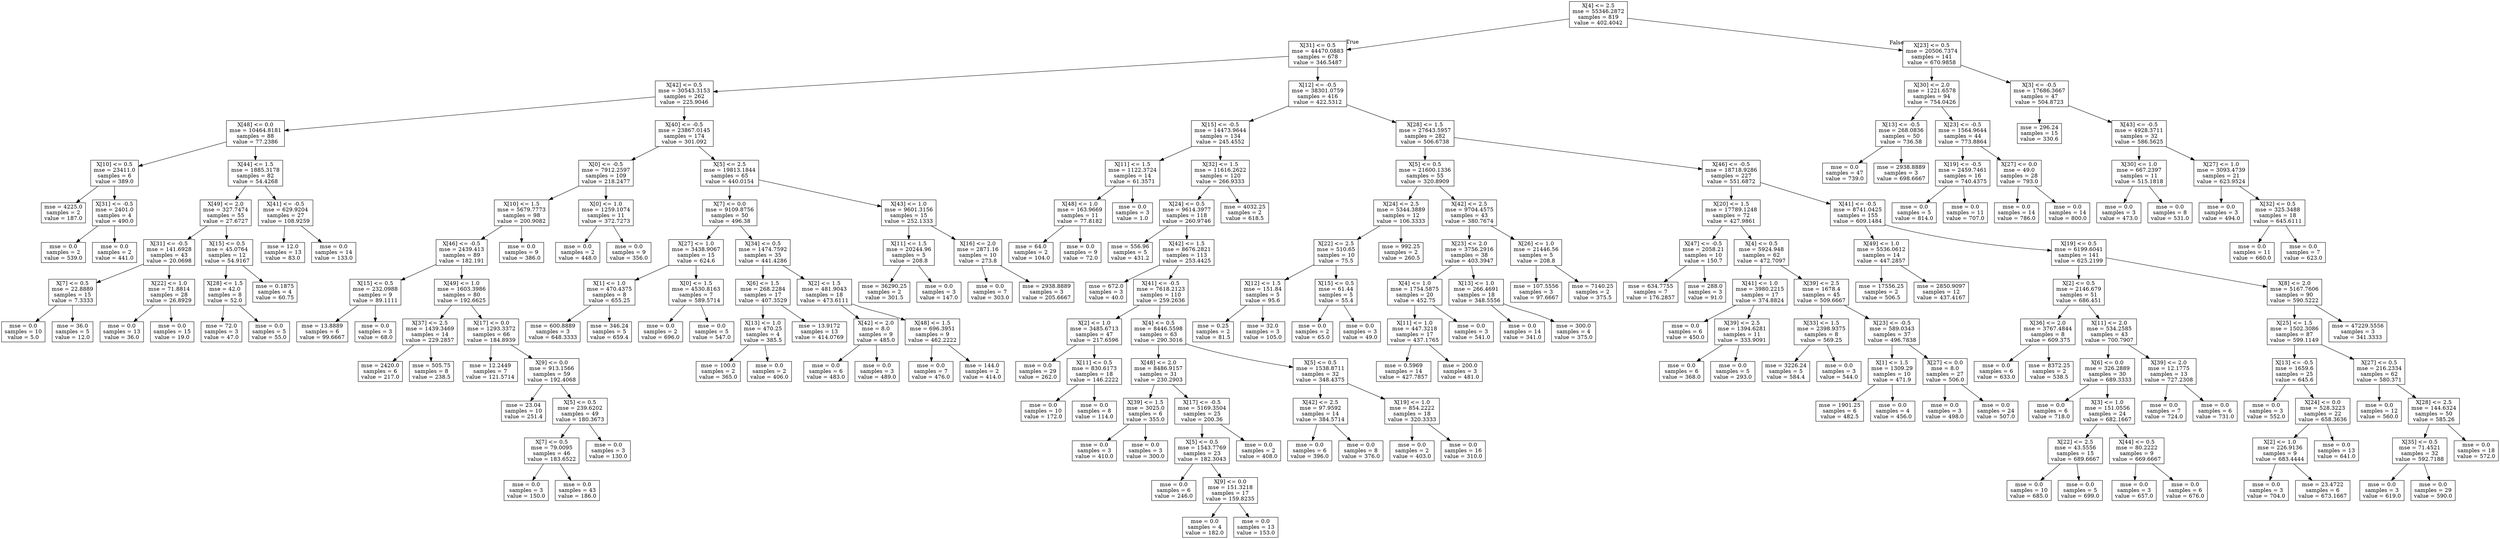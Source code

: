digraph Tree {
node [shape=box] ;
0 [label="X[4] <= 2.5\nmse = 55346.2872\nsamples = 819\nvalue = 402.4042"] ;
1 [label="X[31] <= 0.5\nmse = 44470.0883\nsamples = 678\nvalue = 346.5487"] ;
0 -> 1 [labeldistance=2.5, labelangle=45, headlabel="True"] ;
2 [label="X[42] <= 0.5\nmse = 30543.3153\nsamples = 262\nvalue = 225.9046"] ;
1 -> 2 ;
3 [label="X[48] <= 0.0\nmse = 10464.8181\nsamples = 88\nvalue = 77.2386"] ;
2 -> 3 ;
4 [label="X[10] <= 0.5\nmse = 23411.0\nsamples = 6\nvalue = 389.0"] ;
3 -> 4 ;
5 [label="mse = 4225.0\nsamples = 2\nvalue = 187.0"] ;
4 -> 5 ;
6 [label="X[31] <= -0.5\nmse = 2401.0\nsamples = 4\nvalue = 490.0"] ;
4 -> 6 ;
7 [label="mse = 0.0\nsamples = 2\nvalue = 539.0"] ;
6 -> 7 ;
8 [label="mse = 0.0\nsamples = 2\nvalue = 441.0"] ;
6 -> 8 ;
9 [label="X[44] <= 1.5\nmse = 1885.3178\nsamples = 82\nvalue = 54.4268"] ;
3 -> 9 ;
10 [label="X[49] <= 2.0\nmse = 327.7474\nsamples = 55\nvalue = 27.6727"] ;
9 -> 10 ;
11 [label="X[31] <= -0.5\nmse = 141.6928\nsamples = 43\nvalue = 20.0698"] ;
10 -> 11 ;
12 [label="X[7] <= 0.5\nmse = 22.8889\nsamples = 15\nvalue = 7.3333"] ;
11 -> 12 ;
13 [label="mse = 0.0\nsamples = 10\nvalue = 5.0"] ;
12 -> 13 ;
14 [label="mse = 36.0\nsamples = 5\nvalue = 12.0"] ;
12 -> 14 ;
15 [label="X[22] <= 1.0\nmse = 71.8814\nsamples = 28\nvalue = 26.8929"] ;
11 -> 15 ;
16 [label="mse = 0.0\nsamples = 13\nvalue = 36.0"] ;
15 -> 16 ;
17 [label="mse = 0.0\nsamples = 15\nvalue = 19.0"] ;
15 -> 17 ;
18 [label="X[15] <= 0.5\nmse = 45.0764\nsamples = 12\nvalue = 54.9167"] ;
10 -> 18 ;
19 [label="X[28] <= 1.5\nmse = 42.0\nsamples = 8\nvalue = 52.0"] ;
18 -> 19 ;
20 [label="mse = 72.0\nsamples = 3\nvalue = 47.0"] ;
19 -> 20 ;
21 [label="mse = 0.0\nsamples = 5\nvalue = 55.0"] ;
19 -> 21 ;
22 [label="mse = 0.1875\nsamples = 4\nvalue = 60.75"] ;
18 -> 22 ;
23 [label="X[41] <= -0.5\nmse = 629.9204\nsamples = 27\nvalue = 108.9259"] ;
9 -> 23 ;
24 [label="mse = 12.0\nsamples = 13\nvalue = 83.0"] ;
23 -> 24 ;
25 [label="mse = 0.0\nsamples = 14\nvalue = 133.0"] ;
23 -> 25 ;
26 [label="X[40] <= -0.5\nmse = 23867.0145\nsamples = 174\nvalue = 301.092"] ;
2 -> 26 ;
27 [label="X[0] <= -0.5\nmse = 7912.2597\nsamples = 109\nvalue = 218.2477"] ;
26 -> 27 ;
28 [label="X[10] <= 1.5\nmse = 5679.7773\nsamples = 98\nvalue = 200.9082"] ;
27 -> 28 ;
29 [label="X[46] <= -0.5\nmse = 2439.413\nsamples = 89\nvalue = 182.191"] ;
28 -> 29 ;
30 [label="X[15] <= 0.5\nmse = 232.0988\nsamples = 9\nvalue = 89.1111"] ;
29 -> 30 ;
31 [label="mse = 13.8889\nsamples = 6\nvalue = 99.6667"] ;
30 -> 31 ;
32 [label="mse = 0.0\nsamples = 3\nvalue = 68.0"] ;
30 -> 32 ;
33 [label="X[49] <= 1.0\nmse = 1603.3986\nsamples = 80\nvalue = 192.6625"] ;
29 -> 33 ;
34 [label="X[37] <= 2.5\nmse = 1439.3469\nsamples = 14\nvalue = 229.2857"] ;
33 -> 34 ;
35 [label="mse = 2420.0\nsamples = 6\nvalue = 217.0"] ;
34 -> 35 ;
36 [label="mse = 505.75\nsamples = 8\nvalue = 238.5"] ;
34 -> 36 ;
37 [label="X[17] <= 0.0\nmse = 1293.3372\nsamples = 66\nvalue = 184.8939"] ;
33 -> 37 ;
38 [label="mse = 12.2449\nsamples = 7\nvalue = 121.5714"] ;
37 -> 38 ;
39 [label="X[9] <= 0.0\nmse = 913.1566\nsamples = 59\nvalue = 192.4068"] ;
37 -> 39 ;
40 [label="mse = 23.04\nsamples = 10\nvalue = 251.4"] ;
39 -> 40 ;
41 [label="X[5] <= 0.5\nmse = 239.6202\nsamples = 49\nvalue = 180.3673"] ;
39 -> 41 ;
42 [label="X[7] <= 0.5\nmse = 79.0095\nsamples = 46\nvalue = 183.6522"] ;
41 -> 42 ;
43 [label="mse = 0.0\nsamples = 3\nvalue = 150.0"] ;
42 -> 43 ;
44 [label="mse = 0.0\nsamples = 43\nvalue = 186.0"] ;
42 -> 44 ;
45 [label="mse = 0.0\nsamples = 3\nvalue = 130.0"] ;
41 -> 45 ;
46 [label="mse = 0.0\nsamples = 9\nvalue = 386.0"] ;
28 -> 46 ;
47 [label="X[0] <= 1.0\nmse = 1259.1074\nsamples = 11\nvalue = 372.7273"] ;
27 -> 47 ;
48 [label="mse = 0.0\nsamples = 2\nvalue = 448.0"] ;
47 -> 48 ;
49 [label="mse = 0.0\nsamples = 9\nvalue = 356.0"] ;
47 -> 49 ;
50 [label="X[5] <= 2.5\nmse = 19813.1844\nsamples = 65\nvalue = 440.0154"] ;
26 -> 50 ;
51 [label="X[7] <= 0.0\nmse = 9109.8756\nsamples = 50\nvalue = 496.38"] ;
50 -> 51 ;
52 [label="X[27] <= 1.0\nmse = 3438.9067\nsamples = 15\nvalue = 624.6"] ;
51 -> 52 ;
53 [label="X[1] <= 1.0\nmse = 470.4375\nsamples = 8\nvalue = 655.25"] ;
52 -> 53 ;
54 [label="mse = 600.8889\nsamples = 3\nvalue = 648.3333"] ;
53 -> 54 ;
55 [label="mse = 346.24\nsamples = 5\nvalue = 659.4"] ;
53 -> 55 ;
56 [label="X[0] <= 1.5\nmse = 4530.8163\nsamples = 7\nvalue = 589.5714"] ;
52 -> 56 ;
57 [label="mse = 0.0\nsamples = 2\nvalue = 696.0"] ;
56 -> 57 ;
58 [label="mse = 0.0\nsamples = 5\nvalue = 547.0"] ;
56 -> 58 ;
59 [label="X[34] <= 0.5\nmse = 1474.7592\nsamples = 35\nvalue = 441.4286"] ;
51 -> 59 ;
60 [label="X[6] <= 1.5\nmse = 268.2284\nsamples = 17\nvalue = 407.3529"] ;
59 -> 60 ;
61 [label="X[13] <= 1.0\nmse = 470.25\nsamples = 4\nvalue = 385.5"] ;
60 -> 61 ;
62 [label="mse = 100.0\nsamples = 2\nvalue = 365.0"] ;
61 -> 62 ;
63 [label="mse = 0.0\nsamples = 2\nvalue = 406.0"] ;
61 -> 63 ;
64 [label="mse = 13.9172\nsamples = 13\nvalue = 414.0769"] ;
60 -> 64 ;
65 [label="X[2] <= 1.5\nmse = 481.9043\nsamples = 18\nvalue = 473.6111"] ;
59 -> 65 ;
66 [label="X[42] <= 2.0\nmse = 8.0\nsamples = 9\nvalue = 485.0"] ;
65 -> 66 ;
67 [label="mse = 0.0\nsamples = 6\nvalue = 483.0"] ;
66 -> 67 ;
68 [label="mse = 0.0\nsamples = 3\nvalue = 489.0"] ;
66 -> 68 ;
69 [label="X[48] <= 1.5\nmse = 696.3951\nsamples = 9\nvalue = 462.2222"] ;
65 -> 69 ;
70 [label="mse = 0.0\nsamples = 7\nvalue = 476.0"] ;
69 -> 70 ;
71 [label="mse = 144.0\nsamples = 2\nvalue = 414.0"] ;
69 -> 71 ;
72 [label="X[43] <= 1.0\nmse = 9601.3156\nsamples = 15\nvalue = 252.1333"] ;
50 -> 72 ;
73 [label="X[11] <= 1.5\nmse = 20244.96\nsamples = 5\nvalue = 208.8"] ;
72 -> 73 ;
74 [label="mse = 36290.25\nsamples = 2\nvalue = 301.5"] ;
73 -> 74 ;
75 [label="mse = 0.0\nsamples = 3\nvalue = 147.0"] ;
73 -> 75 ;
76 [label="X[16] <= 2.0\nmse = 2871.16\nsamples = 10\nvalue = 273.8"] ;
72 -> 76 ;
77 [label="mse = 0.0\nsamples = 7\nvalue = 303.0"] ;
76 -> 77 ;
78 [label="mse = 2938.8889\nsamples = 3\nvalue = 205.6667"] ;
76 -> 78 ;
79 [label="X[12] <= -0.5\nmse = 38301.0759\nsamples = 416\nvalue = 422.5312"] ;
1 -> 79 ;
80 [label="X[15] <= -0.5\nmse = 14473.9644\nsamples = 134\nvalue = 245.4552"] ;
79 -> 80 ;
81 [label="X[11] <= 1.5\nmse = 1122.3724\nsamples = 14\nvalue = 61.3571"] ;
80 -> 81 ;
82 [label="X[48] <= 1.0\nmse = 163.9669\nsamples = 11\nvalue = 77.8182"] ;
81 -> 82 ;
83 [label="mse = 64.0\nsamples = 2\nvalue = 104.0"] ;
82 -> 83 ;
84 [label="mse = 0.0\nsamples = 9\nvalue = 72.0"] ;
82 -> 84 ;
85 [label="mse = 0.0\nsamples = 3\nvalue = 1.0"] ;
81 -> 85 ;
86 [label="X[32] <= 1.5\nmse = 11616.2622\nsamples = 120\nvalue = 266.9333"] ;
80 -> 86 ;
87 [label="X[24] <= 0.5\nmse = 9614.3977\nsamples = 118\nvalue = 260.9746"] ;
86 -> 87 ;
88 [label="mse = 556.96\nsamples = 5\nvalue = 431.2"] ;
87 -> 88 ;
89 [label="X[42] <= 1.5\nmse = 8676.2821\nsamples = 113\nvalue = 253.4425"] ;
87 -> 89 ;
90 [label="mse = 672.0\nsamples = 3\nvalue = 40.0"] ;
89 -> 90 ;
91 [label="X[41] <= -0.5\nmse = 7618.2123\nsamples = 110\nvalue = 259.2636"] ;
89 -> 91 ;
92 [label="X[2] <= 1.0\nmse = 3485.6713\nsamples = 47\nvalue = 217.6596"] ;
91 -> 92 ;
93 [label="mse = 0.0\nsamples = 29\nvalue = 262.0"] ;
92 -> 93 ;
94 [label="X[11] <= 0.5\nmse = 830.6173\nsamples = 18\nvalue = 146.2222"] ;
92 -> 94 ;
95 [label="mse = 0.0\nsamples = 10\nvalue = 172.0"] ;
94 -> 95 ;
96 [label="mse = 0.0\nsamples = 8\nvalue = 114.0"] ;
94 -> 96 ;
97 [label="X[4] <= 0.5\nmse = 8446.5598\nsamples = 63\nvalue = 290.3016"] ;
91 -> 97 ;
98 [label="X[48] <= 2.0\nmse = 8486.9157\nsamples = 31\nvalue = 230.2903"] ;
97 -> 98 ;
99 [label="X[39] <= 1.5\nmse = 3025.0\nsamples = 6\nvalue = 355.0"] ;
98 -> 99 ;
100 [label="mse = 0.0\nsamples = 3\nvalue = 410.0"] ;
99 -> 100 ;
101 [label="mse = 0.0\nsamples = 3\nvalue = 300.0"] ;
99 -> 101 ;
102 [label="X[17] <= -0.5\nmse = 5169.3504\nsamples = 25\nvalue = 200.36"] ;
98 -> 102 ;
103 [label="X[5] <= 0.5\nmse = 1543.7769\nsamples = 23\nvalue = 182.3043"] ;
102 -> 103 ;
104 [label="mse = 0.0\nsamples = 6\nvalue = 246.0"] ;
103 -> 104 ;
105 [label="X[9] <= 0.0\nmse = 151.3218\nsamples = 17\nvalue = 159.8235"] ;
103 -> 105 ;
106 [label="mse = 0.0\nsamples = 4\nvalue = 182.0"] ;
105 -> 106 ;
107 [label="mse = 0.0\nsamples = 13\nvalue = 153.0"] ;
105 -> 107 ;
108 [label="mse = 0.0\nsamples = 2\nvalue = 408.0"] ;
102 -> 108 ;
109 [label="X[5] <= 0.5\nmse = 1538.8711\nsamples = 32\nvalue = 348.4375"] ;
97 -> 109 ;
110 [label="X[42] <= 2.5\nmse = 97.9592\nsamples = 14\nvalue = 384.5714"] ;
109 -> 110 ;
111 [label="mse = 0.0\nsamples = 6\nvalue = 396.0"] ;
110 -> 111 ;
112 [label="mse = 0.0\nsamples = 8\nvalue = 376.0"] ;
110 -> 112 ;
113 [label="X[19] <= 1.0\nmse = 854.2222\nsamples = 18\nvalue = 320.3333"] ;
109 -> 113 ;
114 [label="mse = 0.0\nsamples = 2\nvalue = 403.0"] ;
113 -> 114 ;
115 [label="mse = 0.0\nsamples = 16\nvalue = 310.0"] ;
113 -> 115 ;
116 [label="mse = 4032.25\nsamples = 2\nvalue = 618.5"] ;
86 -> 116 ;
117 [label="X[28] <= 1.5\nmse = 27643.5957\nsamples = 282\nvalue = 506.6738"] ;
79 -> 117 ;
118 [label="X[5] <= 0.5\nmse = 21600.1336\nsamples = 55\nvalue = 320.8909"] ;
117 -> 118 ;
119 [label="X[24] <= 2.5\nmse = 5344.3889\nsamples = 12\nvalue = 106.3333"] ;
118 -> 119 ;
120 [label="X[22] <= 2.5\nmse = 510.65\nsamples = 10\nvalue = 75.5"] ;
119 -> 120 ;
121 [label="X[12] <= 1.5\nmse = 151.84\nsamples = 5\nvalue = 95.6"] ;
120 -> 121 ;
122 [label="mse = 0.25\nsamples = 2\nvalue = 81.5"] ;
121 -> 122 ;
123 [label="mse = 32.0\nsamples = 3\nvalue = 105.0"] ;
121 -> 123 ;
124 [label="X[15] <= 0.5\nmse = 61.44\nsamples = 5\nvalue = 55.4"] ;
120 -> 124 ;
125 [label="mse = 0.0\nsamples = 2\nvalue = 65.0"] ;
124 -> 125 ;
126 [label="mse = 0.0\nsamples = 3\nvalue = 49.0"] ;
124 -> 126 ;
127 [label="mse = 992.25\nsamples = 2\nvalue = 260.5"] ;
119 -> 127 ;
128 [label="X[42] <= 2.5\nmse = 9704.4575\nsamples = 43\nvalue = 380.7674"] ;
118 -> 128 ;
129 [label="X[23] <= 2.0\nmse = 3756.2916\nsamples = 38\nvalue = 403.3947"] ;
128 -> 129 ;
130 [label="X[4] <= 1.0\nmse = 1754.5875\nsamples = 20\nvalue = 452.75"] ;
129 -> 130 ;
131 [label="X[11] <= 1.0\nmse = 447.3218\nsamples = 17\nvalue = 437.1765"] ;
130 -> 131 ;
132 [label="mse = 0.5969\nsamples = 14\nvalue = 427.7857"] ;
131 -> 132 ;
133 [label="mse = 200.0\nsamples = 3\nvalue = 481.0"] ;
131 -> 133 ;
134 [label="mse = 0.0\nsamples = 3\nvalue = 541.0"] ;
130 -> 134 ;
135 [label="X[13] <= 1.0\nmse = 266.4691\nsamples = 18\nvalue = 348.5556"] ;
129 -> 135 ;
136 [label="mse = 0.0\nsamples = 14\nvalue = 341.0"] ;
135 -> 136 ;
137 [label="mse = 300.0\nsamples = 4\nvalue = 375.0"] ;
135 -> 137 ;
138 [label="X[26] <= 1.0\nmse = 21446.56\nsamples = 5\nvalue = 208.8"] ;
128 -> 138 ;
139 [label="mse = 107.5556\nsamples = 3\nvalue = 97.6667"] ;
138 -> 139 ;
140 [label="mse = 7140.25\nsamples = 2\nvalue = 375.5"] ;
138 -> 140 ;
141 [label="X[46] <= -0.5\nmse = 18718.9286\nsamples = 227\nvalue = 551.6872"] ;
117 -> 141 ;
142 [label="X[20] <= 1.5\nmse = 17789.1248\nsamples = 72\nvalue = 427.9861"] ;
141 -> 142 ;
143 [label="X[47] <= -0.5\nmse = 2058.21\nsamples = 10\nvalue = 150.7"] ;
142 -> 143 ;
144 [label="mse = 634.7755\nsamples = 7\nvalue = 176.2857"] ;
143 -> 144 ;
145 [label="mse = 288.0\nsamples = 3\nvalue = 91.0"] ;
143 -> 145 ;
146 [label="X[4] <= 0.5\nmse = 5924.948\nsamples = 62\nvalue = 472.7097"] ;
142 -> 146 ;
147 [label="X[41] <= 1.0\nmse = 3980.2215\nsamples = 17\nvalue = 374.8824"] ;
146 -> 147 ;
148 [label="mse = 0.0\nsamples = 6\nvalue = 450.0"] ;
147 -> 148 ;
149 [label="X[39] <= 2.5\nmse = 1394.6281\nsamples = 11\nvalue = 333.9091"] ;
147 -> 149 ;
150 [label="mse = 0.0\nsamples = 6\nvalue = 368.0"] ;
149 -> 150 ;
151 [label="mse = 0.0\nsamples = 5\nvalue = 293.0"] ;
149 -> 151 ;
152 [label="X[39] <= 2.5\nmse = 1678.4\nsamples = 45\nvalue = 509.6667"] ;
146 -> 152 ;
153 [label="X[33] <= 1.5\nmse = 2398.9375\nsamples = 8\nvalue = 569.25"] ;
152 -> 153 ;
154 [label="mse = 3226.24\nsamples = 5\nvalue = 584.4"] ;
153 -> 154 ;
155 [label="mse = 0.0\nsamples = 3\nvalue = 544.0"] ;
153 -> 155 ;
156 [label="X[23] <= -0.5\nmse = 589.0343\nsamples = 37\nvalue = 496.7838"] ;
152 -> 156 ;
157 [label="X[1] <= 1.5\nmse = 1309.29\nsamples = 10\nvalue = 471.9"] ;
156 -> 157 ;
158 [label="mse = 1901.25\nsamples = 6\nvalue = 482.5"] ;
157 -> 158 ;
159 [label="mse = 0.0\nsamples = 4\nvalue = 456.0"] ;
157 -> 159 ;
160 [label="X[27] <= 0.0\nmse = 8.0\nsamples = 27\nvalue = 506.0"] ;
156 -> 160 ;
161 [label="mse = 0.0\nsamples = 3\nvalue = 498.0"] ;
160 -> 161 ;
162 [label="mse = 0.0\nsamples = 24\nvalue = 507.0"] ;
160 -> 162 ;
163 [label="X[41] <= -0.5\nmse = 8741.0425\nsamples = 155\nvalue = 609.1484"] ;
141 -> 163 ;
164 [label="X[49] <= 1.0\nmse = 5536.0612\nsamples = 14\nvalue = 447.2857"] ;
163 -> 164 ;
165 [label="mse = 17556.25\nsamples = 2\nvalue = 506.5"] ;
164 -> 165 ;
166 [label="mse = 2850.9097\nsamples = 12\nvalue = 437.4167"] ;
164 -> 166 ;
167 [label="X[19] <= 0.5\nmse = 6199.6041\nsamples = 141\nvalue = 625.2199"] ;
163 -> 167 ;
168 [label="X[2] <= 0.5\nmse = 2146.679\nsamples = 51\nvalue = 686.451"] ;
167 -> 168 ;
169 [label="X[36] <= 2.0\nmse = 3767.4844\nsamples = 8\nvalue = 609.375"] ;
168 -> 169 ;
170 [label="mse = 0.0\nsamples = 6\nvalue = 633.0"] ;
169 -> 170 ;
171 [label="mse = 8372.25\nsamples = 2\nvalue = 538.5"] ;
169 -> 171 ;
172 [label="X[11] <= 2.0\nmse = 534.2585\nsamples = 43\nvalue = 700.7907"] ;
168 -> 172 ;
173 [label="X[6] <= 0.0\nmse = 326.2889\nsamples = 30\nvalue = 689.3333"] ;
172 -> 173 ;
174 [label="mse = 0.0\nsamples = 6\nvalue = 718.0"] ;
173 -> 174 ;
175 [label="X[3] <= 1.0\nmse = 151.0556\nsamples = 24\nvalue = 682.1667"] ;
173 -> 175 ;
176 [label="X[22] <= 2.5\nmse = 43.5556\nsamples = 15\nvalue = 689.6667"] ;
175 -> 176 ;
177 [label="mse = 0.0\nsamples = 10\nvalue = 685.0"] ;
176 -> 177 ;
178 [label="mse = 0.0\nsamples = 5\nvalue = 699.0"] ;
176 -> 178 ;
179 [label="X[44] <= 0.5\nmse = 80.2222\nsamples = 9\nvalue = 669.6667"] ;
175 -> 179 ;
180 [label="mse = 0.0\nsamples = 3\nvalue = 657.0"] ;
179 -> 180 ;
181 [label="mse = 0.0\nsamples = 6\nvalue = 676.0"] ;
179 -> 181 ;
182 [label="X[39] <= 2.0\nmse = 12.1775\nsamples = 13\nvalue = 727.2308"] ;
172 -> 182 ;
183 [label="mse = 0.0\nsamples = 7\nvalue = 724.0"] ;
182 -> 183 ;
184 [label="mse = 0.0\nsamples = 6\nvalue = 731.0"] ;
182 -> 184 ;
185 [label="X[8] <= 2.0\nmse = 5167.7606\nsamples = 90\nvalue = 590.5222"] ;
167 -> 185 ;
186 [label="X[25] <= 1.5\nmse = 1502.3086\nsamples = 87\nvalue = 599.1149"] ;
185 -> 186 ;
187 [label="X[13] <= -0.5\nmse = 1659.6\nsamples = 25\nvalue = 645.6"] ;
186 -> 187 ;
188 [label="mse = 0.0\nsamples = 3\nvalue = 552.0"] ;
187 -> 188 ;
189 [label="X[24] <= 0.0\nmse = 528.3223\nsamples = 22\nvalue = 658.3636"] ;
187 -> 189 ;
190 [label="X[2] <= 1.0\nmse = 226.9136\nsamples = 9\nvalue = 683.4444"] ;
189 -> 190 ;
191 [label="mse = 0.0\nsamples = 3\nvalue = 704.0"] ;
190 -> 191 ;
192 [label="mse = 23.4722\nsamples = 6\nvalue = 673.1667"] ;
190 -> 192 ;
193 [label="mse = 0.0\nsamples = 13\nvalue = 641.0"] ;
189 -> 193 ;
194 [label="X[27] <= 0.5\nmse = 216.2334\nsamples = 62\nvalue = 580.371"] ;
186 -> 194 ;
195 [label="mse = 0.0\nsamples = 12\nvalue = 560.0"] ;
194 -> 195 ;
196 [label="X[28] <= 2.5\nmse = 144.6324\nsamples = 50\nvalue = 585.26"] ;
194 -> 196 ;
197 [label="X[35] <= 0.5\nmse = 71.4521\nsamples = 32\nvalue = 592.7188"] ;
196 -> 197 ;
198 [label="mse = 0.0\nsamples = 3\nvalue = 619.0"] ;
197 -> 198 ;
199 [label="mse = 0.0\nsamples = 29\nvalue = 590.0"] ;
197 -> 199 ;
200 [label="mse = 0.0\nsamples = 18\nvalue = 572.0"] ;
196 -> 200 ;
201 [label="mse = 47229.5556\nsamples = 3\nvalue = 341.3333"] ;
185 -> 201 ;
202 [label="X[23] <= 0.5\nmse = 20506.7374\nsamples = 141\nvalue = 670.9858"] ;
0 -> 202 [labeldistance=2.5, labelangle=-45, headlabel="False"] ;
203 [label="X[30] <= 2.0\nmse = 1221.6578\nsamples = 94\nvalue = 754.0426"] ;
202 -> 203 ;
204 [label="X[13] <= -0.5\nmse = 268.0836\nsamples = 50\nvalue = 736.58"] ;
203 -> 204 ;
205 [label="mse = 0.0\nsamples = 47\nvalue = 739.0"] ;
204 -> 205 ;
206 [label="mse = 2938.8889\nsamples = 3\nvalue = 698.6667"] ;
204 -> 206 ;
207 [label="X[23] <= -0.5\nmse = 1564.9644\nsamples = 44\nvalue = 773.8864"] ;
203 -> 207 ;
208 [label="X[19] <= -0.5\nmse = 2459.7461\nsamples = 16\nvalue = 740.4375"] ;
207 -> 208 ;
209 [label="mse = 0.0\nsamples = 5\nvalue = 814.0"] ;
208 -> 209 ;
210 [label="mse = 0.0\nsamples = 11\nvalue = 707.0"] ;
208 -> 210 ;
211 [label="X[27] <= 0.0\nmse = 49.0\nsamples = 28\nvalue = 793.0"] ;
207 -> 211 ;
212 [label="mse = 0.0\nsamples = 14\nvalue = 786.0"] ;
211 -> 212 ;
213 [label="mse = 0.0\nsamples = 14\nvalue = 800.0"] ;
211 -> 213 ;
214 [label="X[3] <= -0.5\nmse = 17686.3667\nsamples = 47\nvalue = 504.8723"] ;
202 -> 214 ;
215 [label="mse = 296.24\nsamples = 15\nvalue = 330.6"] ;
214 -> 215 ;
216 [label="X[43] <= -0.5\nmse = 4928.3711\nsamples = 32\nvalue = 586.5625"] ;
214 -> 216 ;
217 [label="X[30] <= 1.0\nmse = 667.2397\nsamples = 11\nvalue = 515.1818"] ;
216 -> 217 ;
218 [label="mse = 0.0\nsamples = 3\nvalue = 473.0"] ;
217 -> 218 ;
219 [label="mse = 0.0\nsamples = 8\nvalue = 531.0"] ;
217 -> 219 ;
220 [label="X[27] <= 1.0\nmse = 3093.4739\nsamples = 21\nvalue = 623.9524"] ;
216 -> 220 ;
221 [label="mse = 0.0\nsamples = 3\nvalue = 494.0"] ;
220 -> 221 ;
222 [label="X[32] <= 0.5\nmse = 325.3488\nsamples = 18\nvalue = 645.6111"] ;
220 -> 222 ;
223 [label="mse = 0.0\nsamples = 11\nvalue = 660.0"] ;
222 -> 223 ;
224 [label="mse = 0.0\nsamples = 7\nvalue = 623.0"] ;
222 -> 224 ;
}